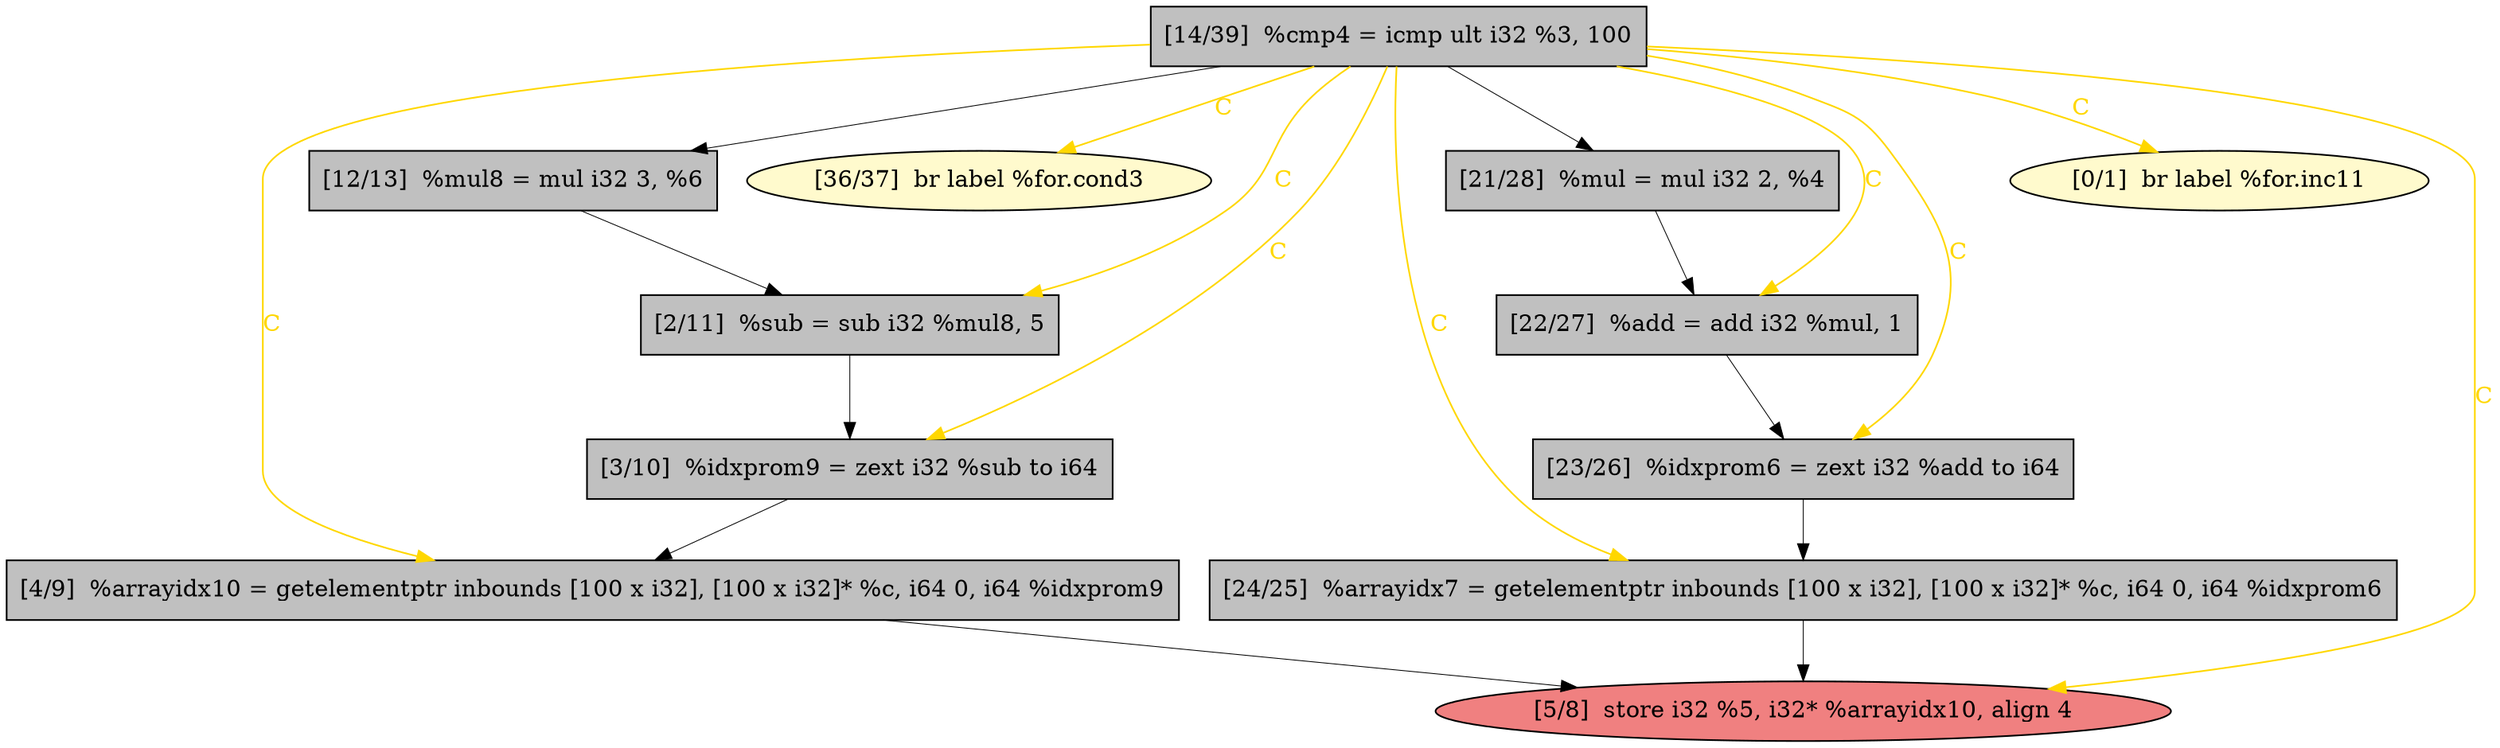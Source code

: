 
digraph G {


node332 [fillcolor=grey,label="[12/13]  %mul8 = mul i32 3, %6",shape=rectangle,style=filled ]
node331 [fillcolor=grey,label="[3/10]  %idxprom9 = zext i32 %sub to i64",shape=rectangle,style=filled ]
node333 [fillcolor=lemonchiffon,label="[36/37]  br label %for.cond3",shape=ellipse,style=filled ]
node329 [fillcolor=grey,label="[2/11]  %sub = sub i32 %mul8, 5",shape=rectangle,style=filled ]
node328 [fillcolor=grey,label="[4/9]  %arrayidx10 = getelementptr inbounds [100 x i32], [100 x i32]* %c, i64 0, i64 %idxprom9",shape=rectangle,style=filled ]
node323 [fillcolor=grey,label="[21/28]  %mul = mul i32 2, %4",shape=rectangle,style=filled ]
node326 [fillcolor=grey,label="[23/26]  %idxprom6 = zext i32 %add to i64",shape=rectangle,style=filled ]
node322 [fillcolor=grey,label="[24/25]  %arrayidx7 = getelementptr inbounds [100 x i32], [100 x i32]* %c, i64 0, i64 %idxprom6",shape=rectangle,style=filled ]
node324 [fillcolor=grey,label="[14/39]  %cmp4 = icmp ult i32 %3, 100",shape=rectangle,style=filled ]
node327 [fillcolor=grey,label="[22/27]  %add = add i32 %mul, 1",shape=rectangle,style=filled ]
node330 [fillcolor=lemonchiffon,label="[0/1]  br label %for.inc11",shape=ellipse,style=filled ]
node325 [fillcolor=lightcoral,label="[5/8]  store i32 %5, i32* %arrayidx10, align 4",shape=ellipse,style=filled ]

node324->node328 [style=solid,color=gold,label="C",penwidth=1.0,fontcolor=gold ]
node326->node322 [style=solid,color=black,label="",penwidth=0.5,fontcolor=black ]
node323->node327 [style=solid,color=black,label="",penwidth=0.5,fontcolor=black ]
node329->node331 [style=solid,color=black,label="",penwidth=0.5,fontcolor=black ]
node322->node325 [style=solid,color=black,label="",penwidth=0.5,fontcolor=black ]
node327->node326 [style=solid,color=black,label="",penwidth=0.5,fontcolor=black ]
node324->node322 [style=solid,color=gold,label="C",penwidth=1.0,fontcolor=gold ]
node328->node325 [style=solid,color=black,label="",penwidth=0.5,fontcolor=black ]
node324->node327 [style=solid,color=gold,label="C",penwidth=1.0,fontcolor=gold ]
node324->node333 [style=solid,color=gold,label="C",penwidth=1.0,fontcolor=gold ]
node324->node331 [style=solid,color=gold,label="C",penwidth=1.0,fontcolor=gold ]
node324->node329 [style=solid,color=gold,label="C",penwidth=1.0,fontcolor=gold ]
node331->node328 [style=solid,color=black,label="",penwidth=0.5,fontcolor=black ]
node324->node326 [style=solid,color=gold,label="C",penwidth=1.0,fontcolor=gold ]
node324->node330 [style=solid,color=gold,label="C",penwidth=1.0,fontcolor=gold ]
node324->node323 [style=solid,color=black,label="",penwidth=0.5,fontcolor=black ]
node332->node329 [style=solid,color=black,label="",penwidth=0.5,fontcolor=black ]
node324->node332 [style=solid,color=black,label="",penwidth=0.5,fontcolor=black ]
node324->node325 [style=solid,color=gold,label="C",penwidth=1.0,fontcolor=gold ]


}
